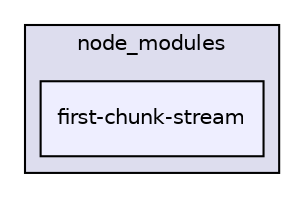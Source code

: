 digraph "gulp-src/node_modules/gulp/node_modules/vinyl-fs/node_modules/strip-bom/node_modules/first-chunk-stream" {
  compound=true
  node [ fontsize="10", fontname="Helvetica"];
  edge [ labelfontsize="10", labelfontname="Helvetica"];
  subgraph clusterdir_90602809e329344c859dad1bd8e6227c {
    graph [ bgcolor="#ddddee", pencolor="black", label="node_modules" fontname="Helvetica", fontsize="10", URL="dir_90602809e329344c859dad1bd8e6227c.html"]
  dir_b00f6b4990d1221ed482f07a16db183b [shape=box, label="first-chunk-stream", style="filled", fillcolor="#eeeeff", pencolor="black", URL="dir_b00f6b4990d1221ed482f07a16db183b.html"];
  }
}
